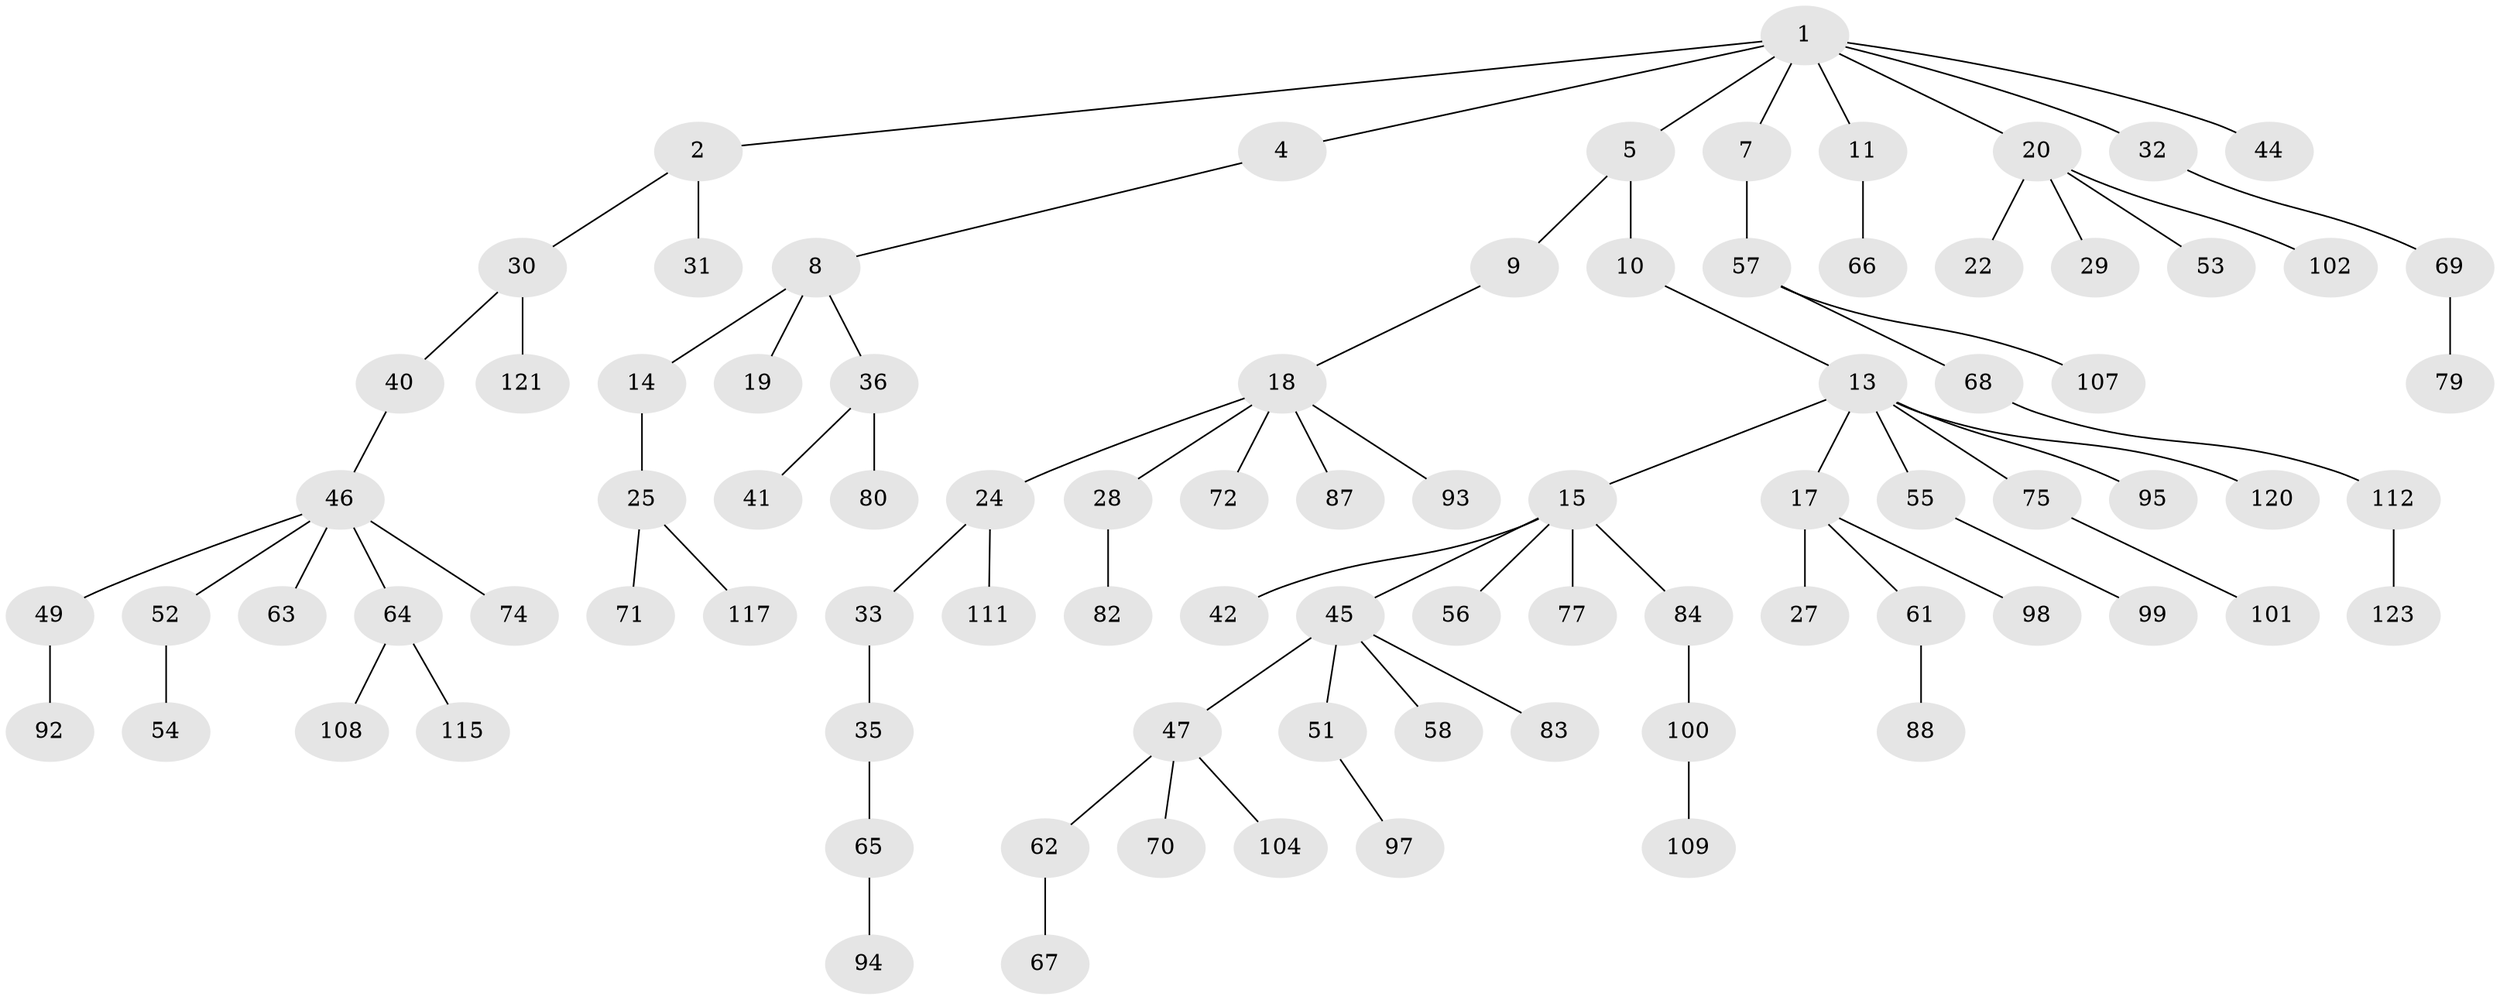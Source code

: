 // Generated by graph-tools (version 1.1) at 2025/24/03/03/25 07:24:05]
// undirected, 87 vertices, 86 edges
graph export_dot {
graph [start="1"]
  node [color=gray90,style=filled];
  1 [super="+3"];
  2 [super="+6"];
  4;
  5 [super="+124"];
  7;
  8 [super="+12"];
  9 [super="+85"];
  10;
  11 [super="+21"];
  13 [super="+16"];
  14 [super="+23"];
  15 [super="+26"];
  17 [super="+37"];
  18 [super="+50"];
  19 [super="+76"];
  20 [super="+34"];
  22;
  24 [super="+39"];
  25 [super="+73"];
  27 [super="+105"];
  28 [super="+89"];
  29 [super="+119"];
  30;
  31 [super="+81"];
  32 [super="+60"];
  33 [super="+43"];
  35 [super="+38"];
  36;
  40;
  41;
  42;
  44;
  45 [super="+48"];
  46 [super="+125"];
  47 [super="+103"];
  49;
  51 [super="+59"];
  52;
  53 [super="+116"];
  54 [super="+122"];
  55 [super="+90"];
  56;
  57 [super="+118"];
  58;
  61;
  62;
  63;
  64 [super="+86"];
  65 [super="+106"];
  66;
  67;
  68;
  69;
  70;
  71 [super="+96"];
  72 [super="+78"];
  74;
  75;
  77;
  79;
  80;
  82;
  83;
  84 [super="+91"];
  87;
  88;
  92;
  93;
  94;
  95;
  97;
  98;
  99;
  100;
  101;
  102;
  104 [super="+114"];
  107 [super="+110"];
  108;
  109;
  111;
  112 [super="+113"];
  115;
  117;
  120;
  121;
  123;
  1 -- 2;
  1 -- 5;
  1 -- 11;
  1 -- 20;
  1 -- 44;
  1 -- 32;
  1 -- 4;
  1 -- 7;
  2 -- 30;
  2 -- 31;
  4 -- 8;
  5 -- 9;
  5 -- 10;
  7 -- 57;
  8 -- 36;
  8 -- 19;
  8 -- 14;
  9 -- 18;
  10 -- 13;
  11 -- 66;
  13 -- 15;
  13 -- 17;
  13 -- 75;
  13 -- 120;
  13 -- 55;
  13 -- 95;
  14 -- 25;
  15 -- 45;
  15 -- 84;
  15 -- 56;
  15 -- 42;
  15 -- 77;
  17 -- 27;
  17 -- 98;
  17 -- 61;
  18 -- 24;
  18 -- 28;
  18 -- 87;
  18 -- 72;
  18 -- 93;
  20 -- 22;
  20 -- 29;
  20 -- 102;
  20 -- 53;
  24 -- 33;
  24 -- 111;
  25 -- 71;
  25 -- 117;
  28 -- 82;
  30 -- 40;
  30 -- 121;
  32 -- 69;
  33 -- 35;
  35 -- 65;
  36 -- 41;
  36 -- 80;
  40 -- 46;
  45 -- 47;
  45 -- 51;
  45 -- 58;
  45 -- 83;
  46 -- 49;
  46 -- 52;
  46 -- 63;
  46 -- 64;
  46 -- 74;
  47 -- 62;
  47 -- 70;
  47 -- 104;
  49 -- 92;
  51 -- 97;
  52 -- 54;
  55 -- 99;
  57 -- 68;
  57 -- 107;
  61 -- 88;
  62 -- 67;
  64 -- 108;
  64 -- 115;
  65 -- 94;
  68 -- 112;
  69 -- 79;
  75 -- 101;
  84 -- 100;
  100 -- 109;
  112 -- 123;
}
